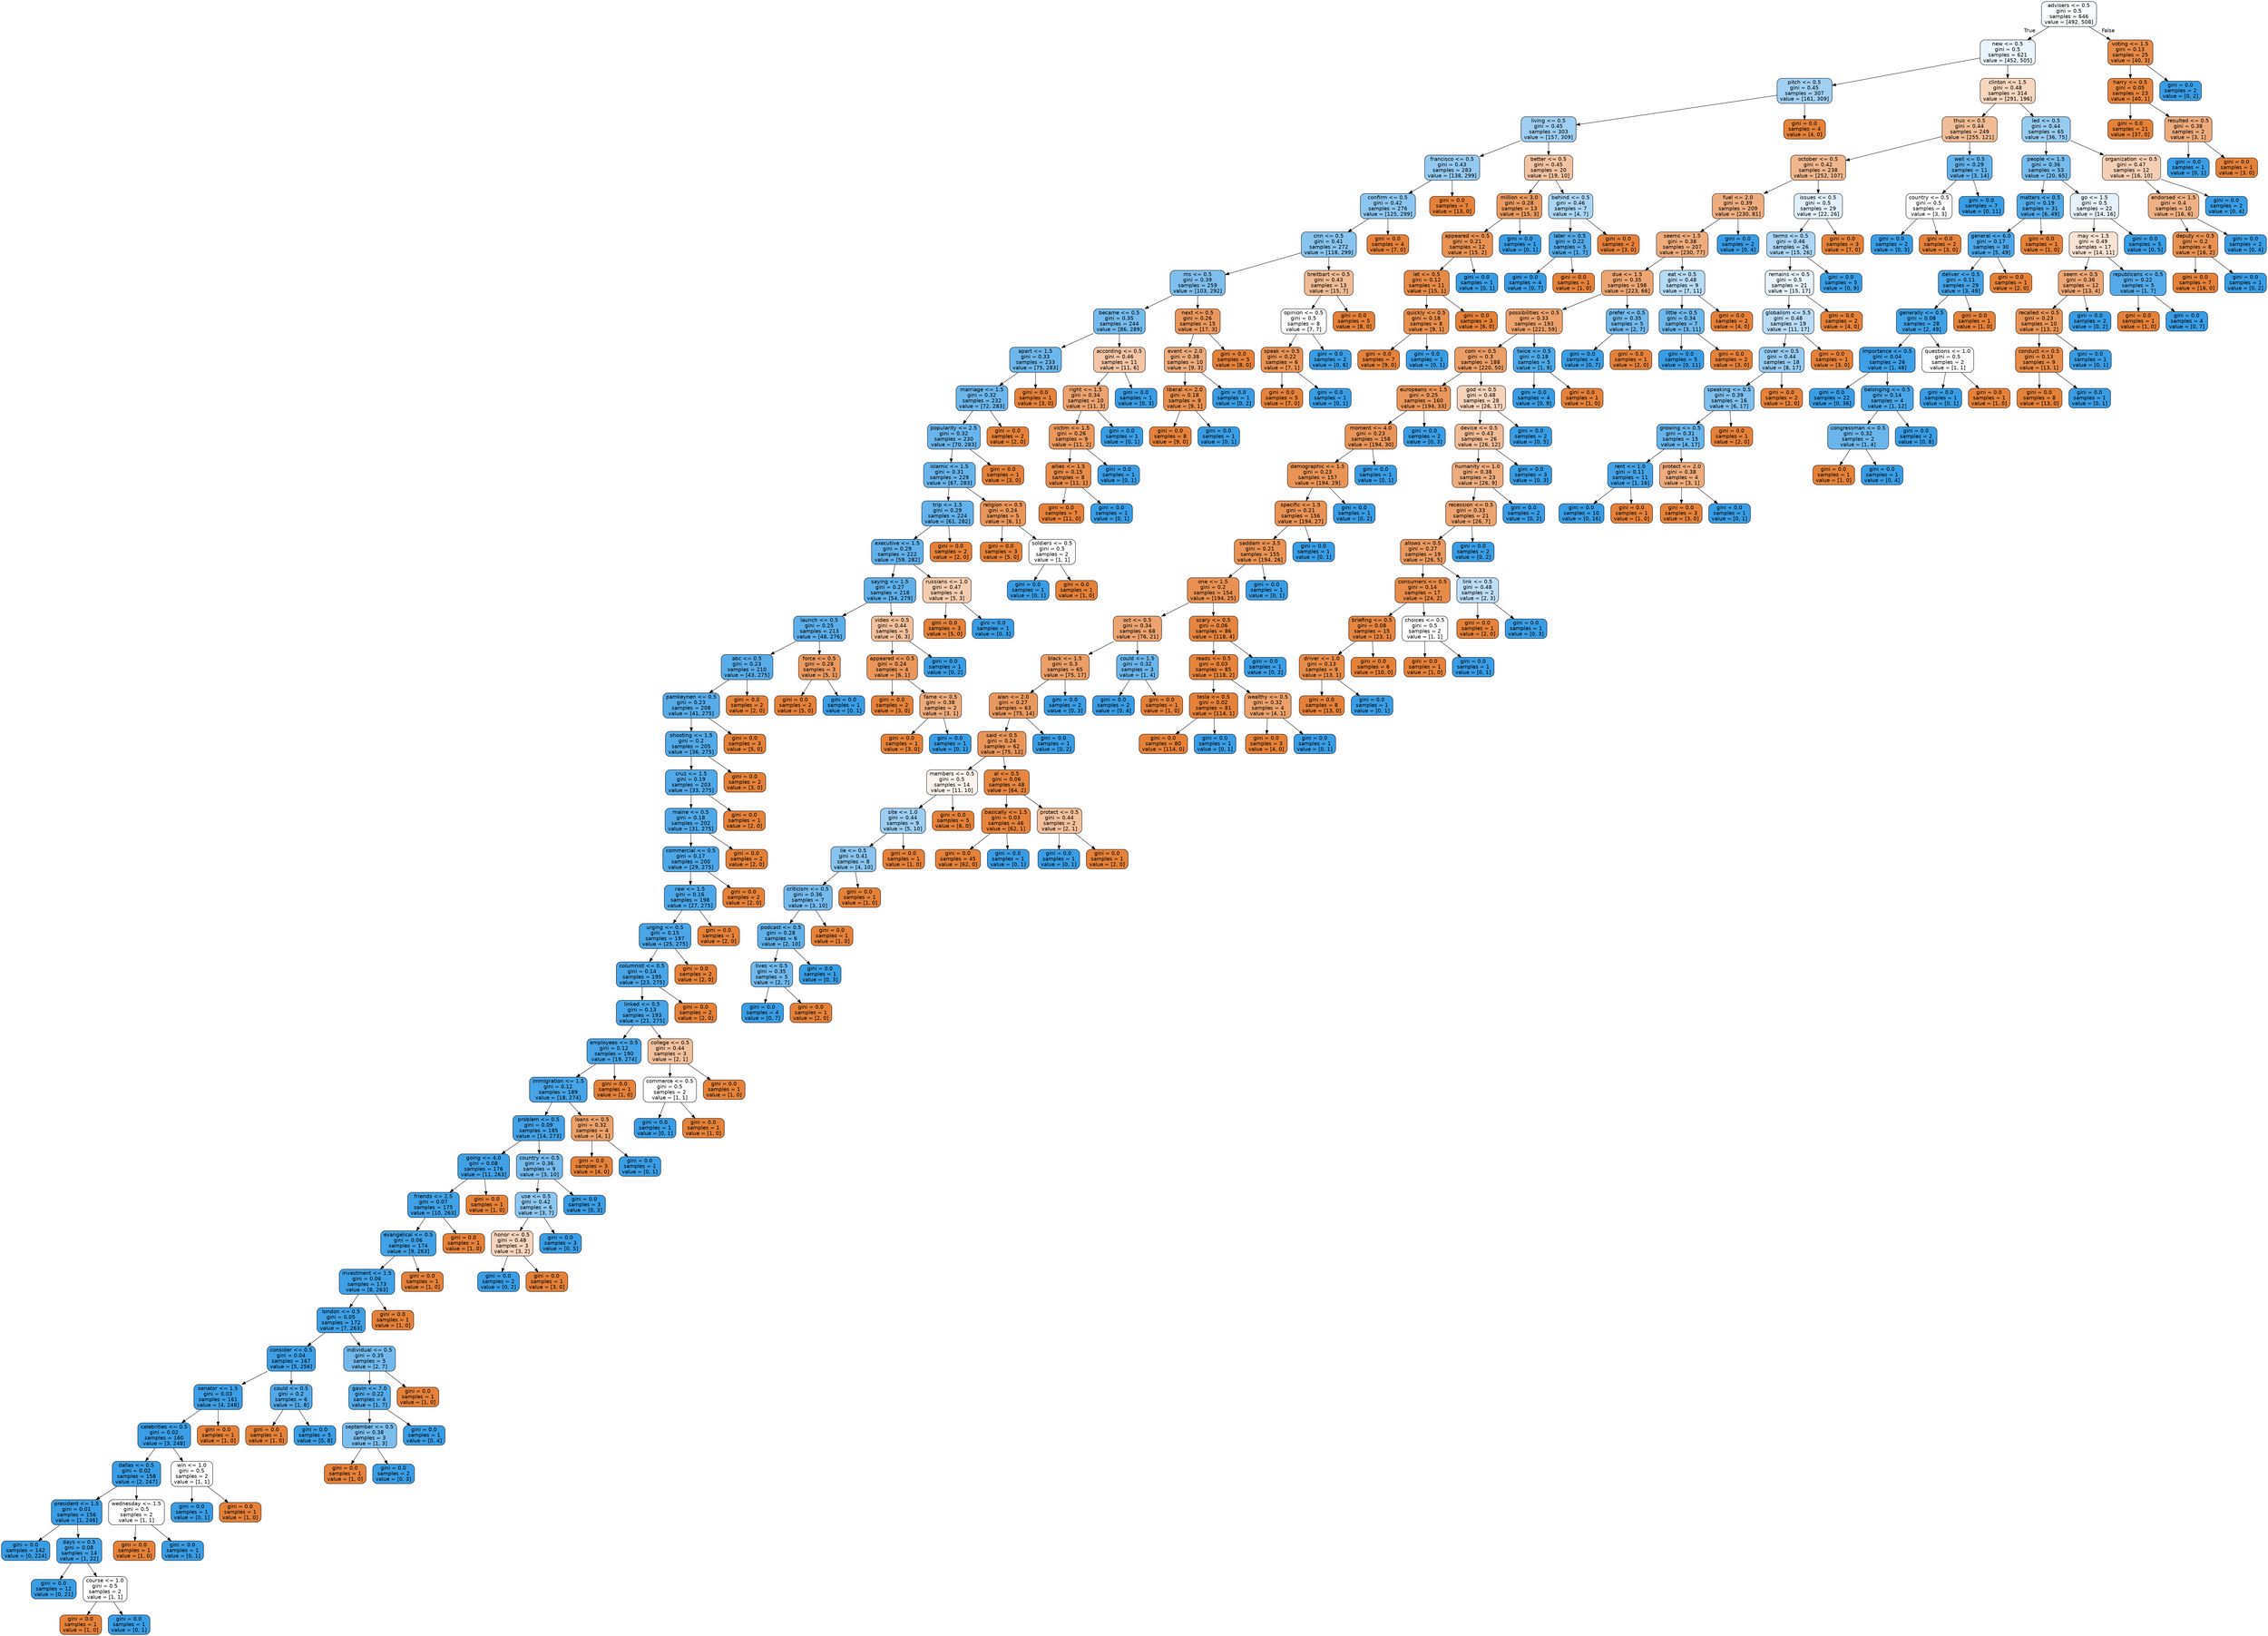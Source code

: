 digraph Tree {
node [shape=box, style="filled, rounded", color="black", fontname=helvetica] ;
edge [fontname=helvetica] ;
0 [label="advisers <= 0.5\ngini = 0.5\nsamples = 646\nvalue = [492, 508]", fillcolor="#399de508"] ;
1 [label="new <= 0.5\ngini = 0.5\nsamples = 621\nvalue = [452, 505]", fillcolor="#399de51b"] ;
0 -> 1 [labeldistance=2.5, labelangle=45, headlabel="True"] ;
2 [label="pitch <= 0.5\ngini = 0.45\nsamples = 307\nvalue = [161, 309]", fillcolor="#399de57a"] ;
1 -> 2 ;
3 [label="living <= 0.5\ngini = 0.45\nsamples = 303\nvalue = [157, 309]", fillcolor="#399de57d"] ;
2 -> 3 ;
4 [label="francisco <= 0.5\ngini = 0.43\nsamples = 283\nvalue = [138, 299]", fillcolor="#399de589"] ;
3 -> 4 ;
5 [label="confirm <= 0.5\ngini = 0.42\nsamples = 276\nvalue = [125, 299]", fillcolor="#399de594"] ;
4 -> 5 ;
6 [label="cnn <= 0.5\ngini = 0.41\nsamples = 272\nvalue = [118, 299]", fillcolor="#399de59a"] ;
5 -> 6 ;
7 [label="ms <= 0.5\ngini = 0.39\nsamples = 259\nvalue = [103, 292]", fillcolor="#399de5a5"] ;
6 -> 7 ;
8 [label="became <= 0.5\ngini = 0.35\nsamples = 244\nvalue = [86, 289]", fillcolor="#399de5b3"] ;
7 -> 8 ;
9 [label="apart <= 1.5\ngini = 0.33\nsamples = 233\nvalue = [75, 283]", fillcolor="#399de5bb"] ;
8 -> 9 ;
10 [label="marriage <= 1.5\ngini = 0.32\nsamples = 232\nvalue = [72, 283]", fillcolor="#399de5be"] ;
9 -> 10 ;
11 [label="popularity <= 2.5\ngini = 0.32\nsamples = 230\nvalue = [70, 283]", fillcolor="#399de5c0"] ;
10 -> 11 ;
12 [label="islamic <= 1.5\ngini = 0.31\nsamples = 229\nvalue = [67, 283]", fillcolor="#399de5c3"] ;
11 -> 12 ;
13 [label="trip <= 1.5\ngini = 0.29\nsamples = 224\nvalue = [61, 282]", fillcolor="#399de5c8"] ;
12 -> 13 ;
14 [label="executive <= 1.5\ngini = 0.29\nsamples = 222\nvalue = [59, 282]", fillcolor="#399de5ca"] ;
13 -> 14 ;
15 [label="saying <= 1.5\ngini = 0.27\nsamples = 218\nvalue = [54, 279]", fillcolor="#399de5ce"] ;
14 -> 15 ;
16 [label="launch <= 0.5\ngini = 0.25\nsamples = 213\nvalue = [48, 276]", fillcolor="#399de5d3"] ;
15 -> 16 ;
17 [label="abc <= 0.5\ngini = 0.23\nsamples = 210\nvalue = [43, 275]", fillcolor="#399de5d7"] ;
16 -> 17 ;
18 [label="pamkeynen <= 0.5\ngini = 0.23\nsamples = 208\nvalue = [41, 275]", fillcolor="#399de5d9"] ;
17 -> 18 ;
19 [label="shooting <= 1.5\ngini = 0.2\nsamples = 205\nvalue = [36, 275]", fillcolor="#399de5de"] ;
18 -> 19 ;
20 [label="cruz <= 1.5\ngini = 0.19\nsamples = 203\nvalue = [33, 275]", fillcolor="#399de5e0"] ;
19 -> 20 ;
21 [label="maine <= 0.5\ngini = 0.18\nsamples = 202\nvalue = [31, 275]", fillcolor="#399de5e2"] ;
20 -> 21 ;
22 [label="commercial <= 0.5\ngini = 0.17\nsamples = 200\nvalue = [29, 275]", fillcolor="#399de5e4"] ;
21 -> 22 ;
23 [label="raw <= 1.5\ngini = 0.16\nsamples = 198\nvalue = [27, 275]", fillcolor="#399de5e6"] ;
22 -> 23 ;
24 [label="urging <= 0.5\ngini = 0.15\nsamples = 197\nvalue = [25, 275]", fillcolor="#399de5e8"] ;
23 -> 24 ;
25 [label="columnist <= 0.5\ngini = 0.14\nsamples = 195\nvalue = [23, 275]", fillcolor="#399de5ea"] ;
24 -> 25 ;
26 [label="linked <= 0.5\ngini = 0.13\nsamples = 193\nvalue = [21, 275]", fillcolor="#399de5ec"] ;
25 -> 26 ;
27 [label="employees <= 0.5\ngini = 0.12\nsamples = 190\nvalue = [19, 274]", fillcolor="#399de5ed"] ;
26 -> 27 ;
28 [label="immigration <= 1.5\ngini = 0.12\nsamples = 189\nvalue = [18, 274]", fillcolor="#399de5ee"] ;
27 -> 28 ;
29 [label="problem <= 0.5\ngini = 0.09\nsamples = 185\nvalue = [14, 273]", fillcolor="#399de5f2"] ;
28 -> 29 ;
30 [label="going <= 4.0\ngini = 0.08\nsamples = 176\nvalue = [11, 263]", fillcolor="#399de5f4"] ;
29 -> 30 ;
31 [label="friends <= 2.5\ngini = 0.07\nsamples = 175\nvalue = [10, 263]", fillcolor="#399de5f5"] ;
30 -> 31 ;
32 [label="evangelical <= 0.5\ngini = 0.06\nsamples = 174\nvalue = [9, 263]", fillcolor="#399de5f6"] ;
31 -> 32 ;
33 [label="investment <= 1.5\ngini = 0.06\nsamples = 173\nvalue = [8, 263]", fillcolor="#399de5f7"] ;
32 -> 33 ;
34 [label="london <= 0.5\ngini = 0.05\nsamples = 172\nvalue = [7, 263]", fillcolor="#399de5f8"] ;
33 -> 34 ;
35 [label="consider <= 0.5\ngini = 0.04\nsamples = 167\nvalue = [5, 256]", fillcolor="#399de5fa"] ;
34 -> 35 ;
36 [label="senator <= 1.5\ngini = 0.03\nsamples = 161\nvalue = [4, 248]", fillcolor="#399de5fb"] ;
35 -> 36 ;
37 [label="celebrities <= 0.5\ngini = 0.02\nsamples = 160\nvalue = [3, 248]", fillcolor="#399de5fc"] ;
36 -> 37 ;
38 [label="dallas <= 0.5\ngini = 0.02\nsamples = 158\nvalue = [2, 247]", fillcolor="#399de5fd"] ;
37 -> 38 ;
39 [label="president <= 1.5\ngini = 0.01\nsamples = 156\nvalue = [1, 246]", fillcolor="#399de5fe"] ;
38 -> 39 ;
40 [label="gini = 0.0\nsamples = 142\nvalue = [0, 224]", fillcolor="#399de5ff"] ;
39 -> 40 ;
41 [label="days <= 0.5\ngini = 0.08\nsamples = 14\nvalue = [1, 22]", fillcolor="#399de5f3"] ;
39 -> 41 ;
42 [label="gini = 0.0\nsamples = 12\nvalue = [0, 21]", fillcolor="#399de5ff"] ;
41 -> 42 ;
43 [label="course <= 1.0\ngini = 0.5\nsamples = 2\nvalue = [1, 1]", fillcolor="#e5813900"] ;
41 -> 43 ;
44 [label="gini = 0.0\nsamples = 1\nvalue = [1, 0]", fillcolor="#e58139ff"] ;
43 -> 44 ;
45 [label="gini = 0.0\nsamples = 1\nvalue = [0, 1]", fillcolor="#399de5ff"] ;
43 -> 45 ;
46 [label="wednesday <= 1.5\ngini = 0.5\nsamples = 2\nvalue = [1, 1]", fillcolor="#e5813900"] ;
38 -> 46 ;
47 [label="gini = 0.0\nsamples = 1\nvalue = [1, 0]", fillcolor="#e58139ff"] ;
46 -> 47 ;
48 [label="gini = 0.0\nsamples = 1\nvalue = [0, 1]", fillcolor="#399de5ff"] ;
46 -> 48 ;
49 [label="win <= 1.0\ngini = 0.5\nsamples = 2\nvalue = [1, 1]", fillcolor="#e5813900"] ;
37 -> 49 ;
50 [label="gini = 0.0\nsamples = 1\nvalue = [0, 1]", fillcolor="#399de5ff"] ;
49 -> 50 ;
51 [label="gini = 0.0\nsamples = 1\nvalue = [1, 0]", fillcolor="#e58139ff"] ;
49 -> 51 ;
52 [label="gini = 0.0\nsamples = 1\nvalue = [1, 0]", fillcolor="#e58139ff"] ;
36 -> 52 ;
53 [label="could <= 0.5\ngini = 0.2\nsamples = 6\nvalue = [1, 8]", fillcolor="#399de5df"] ;
35 -> 53 ;
54 [label="gini = 0.0\nsamples = 1\nvalue = [1, 0]", fillcolor="#e58139ff"] ;
53 -> 54 ;
55 [label="gini = 0.0\nsamples = 5\nvalue = [0, 8]", fillcolor="#399de5ff"] ;
53 -> 55 ;
56 [label="individual <= 0.5\ngini = 0.35\nsamples = 5\nvalue = [2, 7]", fillcolor="#399de5b6"] ;
34 -> 56 ;
57 [label="gavin <= 7.0\ngini = 0.22\nsamples = 4\nvalue = [1, 7]", fillcolor="#399de5db"] ;
56 -> 57 ;
58 [label="september <= 0.5\ngini = 0.38\nsamples = 3\nvalue = [1, 3]", fillcolor="#399de5aa"] ;
57 -> 58 ;
59 [label="gini = 0.0\nsamples = 1\nvalue = [1, 0]", fillcolor="#e58139ff"] ;
58 -> 59 ;
60 [label="gini = 0.0\nsamples = 2\nvalue = [0, 3]", fillcolor="#399de5ff"] ;
58 -> 60 ;
61 [label="gini = 0.0\nsamples = 1\nvalue = [0, 4]", fillcolor="#399de5ff"] ;
57 -> 61 ;
62 [label="gini = 0.0\nsamples = 1\nvalue = [1, 0]", fillcolor="#e58139ff"] ;
56 -> 62 ;
63 [label="gini = 0.0\nsamples = 1\nvalue = [1, 0]", fillcolor="#e58139ff"] ;
33 -> 63 ;
64 [label="gini = 0.0\nsamples = 1\nvalue = [1, 0]", fillcolor="#e58139ff"] ;
32 -> 64 ;
65 [label="gini = 0.0\nsamples = 1\nvalue = [1, 0]", fillcolor="#e58139ff"] ;
31 -> 65 ;
66 [label="gini = 0.0\nsamples = 1\nvalue = [1, 0]", fillcolor="#e58139ff"] ;
30 -> 66 ;
67 [label="country <= 0.5\ngini = 0.36\nsamples = 9\nvalue = [3, 10]", fillcolor="#399de5b3"] ;
29 -> 67 ;
68 [label="use <= 0.5\ngini = 0.42\nsamples = 6\nvalue = [3, 7]", fillcolor="#399de592"] ;
67 -> 68 ;
69 [label="honor <= 0.5\ngini = 0.48\nsamples = 3\nvalue = [3, 2]", fillcolor="#e5813955"] ;
68 -> 69 ;
70 [label="gini = 0.0\nsamples = 2\nvalue = [0, 2]", fillcolor="#399de5ff"] ;
69 -> 70 ;
71 [label="gini = 0.0\nsamples = 1\nvalue = [3, 0]", fillcolor="#e58139ff"] ;
69 -> 71 ;
72 [label="gini = 0.0\nsamples = 3\nvalue = [0, 5]", fillcolor="#399de5ff"] ;
68 -> 72 ;
73 [label="gini = 0.0\nsamples = 3\nvalue = [0, 3]", fillcolor="#399de5ff"] ;
67 -> 73 ;
74 [label="loans <= 0.5\ngini = 0.32\nsamples = 4\nvalue = [4, 1]", fillcolor="#e58139bf"] ;
28 -> 74 ;
75 [label="gini = 0.0\nsamples = 3\nvalue = [4, 0]", fillcolor="#e58139ff"] ;
74 -> 75 ;
76 [label="gini = 0.0\nsamples = 1\nvalue = [0, 1]", fillcolor="#399de5ff"] ;
74 -> 76 ;
77 [label="gini = 0.0\nsamples = 1\nvalue = [1, 0]", fillcolor="#e58139ff"] ;
27 -> 77 ;
78 [label="college <= 0.5\ngini = 0.44\nsamples = 3\nvalue = [2, 1]", fillcolor="#e581397f"] ;
26 -> 78 ;
79 [label="commerce <= 0.5\ngini = 0.5\nsamples = 2\nvalue = [1, 1]", fillcolor="#e5813900"] ;
78 -> 79 ;
80 [label="gini = 0.0\nsamples = 1\nvalue = [0, 1]", fillcolor="#399de5ff"] ;
79 -> 80 ;
81 [label="gini = 0.0\nsamples = 1\nvalue = [1, 0]", fillcolor="#e58139ff"] ;
79 -> 81 ;
82 [label="gini = 0.0\nsamples = 1\nvalue = [1, 0]", fillcolor="#e58139ff"] ;
78 -> 82 ;
83 [label="gini = 0.0\nsamples = 2\nvalue = [2, 0]", fillcolor="#e58139ff"] ;
25 -> 83 ;
84 [label="gini = 0.0\nsamples = 2\nvalue = [2, 0]", fillcolor="#e58139ff"] ;
24 -> 84 ;
85 [label="gini = 0.0\nsamples = 1\nvalue = [2, 0]", fillcolor="#e58139ff"] ;
23 -> 85 ;
86 [label="gini = 0.0\nsamples = 2\nvalue = [2, 0]", fillcolor="#e58139ff"] ;
22 -> 86 ;
87 [label="gini = 0.0\nsamples = 2\nvalue = [2, 0]", fillcolor="#e58139ff"] ;
21 -> 87 ;
88 [label="gini = 0.0\nsamples = 1\nvalue = [2, 0]", fillcolor="#e58139ff"] ;
20 -> 88 ;
89 [label="gini = 0.0\nsamples = 2\nvalue = [3, 0]", fillcolor="#e58139ff"] ;
19 -> 89 ;
90 [label="gini = 0.0\nsamples = 3\nvalue = [5, 0]", fillcolor="#e58139ff"] ;
18 -> 90 ;
91 [label="gini = 0.0\nsamples = 2\nvalue = [2, 0]", fillcolor="#e58139ff"] ;
17 -> 91 ;
92 [label="force <= 0.5\ngini = 0.28\nsamples = 3\nvalue = [5, 1]", fillcolor="#e58139cc"] ;
16 -> 92 ;
93 [label="gini = 0.0\nsamples = 2\nvalue = [5, 0]", fillcolor="#e58139ff"] ;
92 -> 93 ;
94 [label="gini = 0.0\nsamples = 1\nvalue = [0, 1]", fillcolor="#399de5ff"] ;
92 -> 94 ;
95 [label="video <= 0.5\ngini = 0.44\nsamples = 5\nvalue = [6, 3]", fillcolor="#e581397f"] ;
15 -> 95 ;
96 [label="appeared <= 0.5\ngini = 0.24\nsamples = 4\nvalue = [6, 1]", fillcolor="#e58139d4"] ;
95 -> 96 ;
97 [label="gini = 0.0\nsamples = 2\nvalue = [3, 0]", fillcolor="#e58139ff"] ;
96 -> 97 ;
98 [label="fame <= 0.5\ngini = 0.38\nsamples = 2\nvalue = [3, 1]", fillcolor="#e58139aa"] ;
96 -> 98 ;
99 [label="gini = 0.0\nsamples = 1\nvalue = [3, 0]", fillcolor="#e58139ff"] ;
98 -> 99 ;
100 [label="gini = 0.0\nsamples = 1\nvalue = [0, 1]", fillcolor="#399de5ff"] ;
98 -> 100 ;
101 [label="gini = 0.0\nsamples = 1\nvalue = [0, 2]", fillcolor="#399de5ff"] ;
95 -> 101 ;
102 [label="russians <= 1.0\ngini = 0.47\nsamples = 4\nvalue = [5, 3]", fillcolor="#e5813966"] ;
14 -> 102 ;
103 [label="gini = 0.0\nsamples = 3\nvalue = [5, 0]", fillcolor="#e58139ff"] ;
102 -> 103 ;
104 [label="gini = 0.0\nsamples = 1\nvalue = [0, 3]", fillcolor="#399de5ff"] ;
102 -> 104 ;
105 [label="gini = 0.0\nsamples = 2\nvalue = [2, 0]", fillcolor="#e58139ff"] ;
13 -> 105 ;
106 [label="religion <= 0.5\ngini = 0.24\nsamples = 5\nvalue = [6, 1]", fillcolor="#e58139d4"] ;
12 -> 106 ;
107 [label="gini = 0.0\nsamples = 3\nvalue = [5, 0]", fillcolor="#e58139ff"] ;
106 -> 107 ;
108 [label="soldiers <= 0.5\ngini = 0.5\nsamples = 2\nvalue = [1, 1]", fillcolor="#e5813900"] ;
106 -> 108 ;
109 [label="gini = 0.0\nsamples = 1\nvalue = [0, 1]", fillcolor="#399de5ff"] ;
108 -> 109 ;
110 [label="gini = 0.0\nsamples = 1\nvalue = [1, 0]", fillcolor="#e58139ff"] ;
108 -> 110 ;
111 [label="gini = 0.0\nsamples = 1\nvalue = [3, 0]", fillcolor="#e58139ff"] ;
11 -> 111 ;
112 [label="gini = 0.0\nsamples = 2\nvalue = [2, 0]", fillcolor="#e58139ff"] ;
10 -> 112 ;
113 [label="gini = 0.0\nsamples = 1\nvalue = [3, 0]", fillcolor="#e58139ff"] ;
9 -> 113 ;
114 [label="according <= 0.5\ngini = 0.46\nsamples = 11\nvalue = [11, 6]", fillcolor="#e5813974"] ;
8 -> 114 ;
115 [label="right <= 1.5\ngini = 0.34\nsamples = 10\nvalue = [11, 3]", fillcolor="#e58139b9"] ;
114 -> 115 ;
116 [label="victim <= 1.5\ngini = 0.26\nsamples = 9\nvalue = [11, 2]", fillcolor="#e58139d1"] ;
115 -> 116 ;
117 [label="allies <= 1.5\ngini = 0.15\nsamples = 8\nvalue = [11, 1]", fillcolor="#e58139e8"] ;
116 -> 117 ;
118 [label="gini = 0.0\nsamples = 7\nvalue = [11, 0]", fillcolor="#e58139ff"] ;
117 -> 118 ;
119 [label="gini = 0.0\nsamples = 1\nvalue = [0, 1]", fillcolor="#399de5ff"] ;
117 -> 119 ;
120 [label="gini = 0.0\nsamples = 1\nvalue = [0, 1]", fillcolor="#399de5ff"] ;
116 -> 120 ;
121 [label="gini = 0.0\nsamples = 1\nvalue = [0, 1]", fillcolor="#399de5ff"] ;
115 -> 121 ;
122 [label="gini = 0.0\nsamples = 1\nvalue = [0, 3]", fillcolor="#399de5ff"] ;
114 -> 122 ;
123 [label="next <= 0.5\ngini = 0.26\nsamples = 15\nvalue = [17, 3]", fillcolor="#e58139d2"] ;
7 -> 123 ;
124 [label="event <= 2.0\ngini = 0.38\nsamples = 10\nvalue = [9, 3]", fillcolor="#e58139aa"] ;
123 -> 124 ;
125 [label="liberal <= 2.0\ngini = 0.18\nsamples = 9\nvalue = [9, 1]", fillcolor="#e58139e3"] ;
124 -> 125 ;
126 [label="gini = 0.0\nsamples = 8\nvalue = [9, 0]", fillcolor="#e58139ff"] ;
125 -> 126 ;
127 [label="gini = 0.0\nsamples = 1\nvalue = [0, 1]", fillcolor="#399de5ff"] ;
125 -> 127 ;
128 [label="gini = 0.0\nsamples = 1\nvalue = [0, 2]", fillcolor="#399de5ff"] ;
124 -> 128 ;
129 [label="gini = 0.0\nsamples = 5\nvalue = [8, 0]", fillcolor="#e58139ff"] ;
123 -> 129 ;
130 [label="breitbart <= 0.5\ngini = 0.43\nsamples = 13\nvalue = [15, 7]", fillcolor="#e5813988"] ;
6 -> 130 ;
131 [label="opinion <= 0.5\ngini = 0.5\nsamples = 8\nvalue = [7, 7]", fillcolor="#e5813900"] ;
130 -> 131 ;
132 [label="speak <= 0.5\ngini = 0.22\nsamples = 6\nvalue = [7, 1]", fillcolor="#e58139db"] ;
131 -> 132 ;
133 [label="gini = 0.0\nsamples = 5\nvalue = [7, 0]", fillcolor="#e58139ff"] ;
132 -> 133 ;
134 [label="gini = 0.0\nsamples = 1\nvalue = [0, 1]", fillcolor="#399de5ff"] ;
132 -> 134 ;
135 [label="gini = 0.0\nsamples = 2\nvalue = [0, 6]", fillcolor="#399de5ff"] ;
131 -> 135 ;
136 [label="gini = 0.0\nsamples = 5\nvalue = [8, 0]", fillcolor="#e58139ff"] ;
130 -> 136 ;
137 [label="gini = 0.0\nsamples = 4\nvalue = [7, 0]", fillcolor="#e58139ff"] ;
5 -> 137 ;
138 [label="gini = 0.0\nsamples = 7\nvalue = [13, 0]", fillcolor="#e58139ff"] ;
4 -> 138 ;
139 [label="better <= 0.5\ngini = 0.45\nsamples = 20\nvalue = [19, 10]", fillcolor="#e5813979"] ;
3 -> 139 ;
140 [label="million <= 3.0\ngini = 0.28\nsamples = 13\nvalue = [15, 3]", fillcolor="#e58139cc"] ;
139 -> 140 ;
141 [label="appeared <= 0.5\ngini = 0.21\nsamples = 12\nvalue = [15, 2]", fillcolor="#e58139dd"] ;
140 -> 141 ;
142 [label="let <= 0.5\ngini = 0.12\nsamples = 11\nvalue = [15, 1]", fillcolor="#e58139ee"] ;
141 -> 142 ;
143 [label="quickly <= 0.5\ngini = 0.18\nsamples = 8\nvalue = [9, 1]", fillcolor="#e58139e3"] ;
142 -> 143 ;
144 [label="gini = 0.0\nsamples = 7\nvalue = [9, 0]", fillcolor="#e58139ff"] ;
143 -> 144 ;
145 [label="gini = 0.0\nsamples = 1\nvalue = [0, 1]", fillcolor="#399de5ff"] ;
143 -> 145 ;
146 [label="gini = 0.0\nsamples = 3\nvalue = [6, 0]", fillcolor="#e58139ff"] ;
142 -> 146 ;
147 [label="gini = 0.0\nsamples = 1\nvalue = [0, 1]", fillcolor="#399de5ff"] ;
141 -> 147 ;
148 [label="gini = 0.0\nsamples = 1\nvalue = [0, 1]", fillcolor="#399de5ff"] ;
140 -> 148 ;
149 [label="behind <= 0.5\ngini = 0.46\nsamples = 7\nvalue = [4, 7]", fillcolor="#399de56d"] ;
139 -> 149 ;
150 [label="later <= 0.5\ngini = 0.22\nsamples = 5\nvalue = [1, 7]", fillcolor="#399de5db"] ;
149 -> 150 ;
151 [label="gini = 0.0\nsamples = 4\nvalue = [0, 7]", fillcolor="#399de5ff"] ;
150 -> 151 ;
152 [label="gini = 0.0\nsamples = 1\nvalue = [1, 0]", fillcolor="#e58139ff"] ;
150 -> 152 ;
153 [label="gini = 0.0\nsamples = 2\nvalue = [3, 0]", fillcolor="#e58139ff"] ;
149 -> 153 ;
154 [label="gini = 0.0\nsamples = 4\nvalue = [4, 0]", fillcolor="#e58139ff"] ;
2 -> 154 ;
155 [label="clinton <= 1.5\ngini = 0.48\nsamples = 314\nvalue = [291, 196]", fillcolor="#e5813953"] ;
1 -> 155 ;
156 [label="thus <= 0.5\ngini = 0.44\nsamples = 249\nvalue = [255, 121]", fillcolor="#e5813986"] ;
155 -> 156 ;
157 [label="october <= 0.5\ngini = 0.42\nsamples = 238\nvalue = [252, 107]", fillcolor="#e5813993"] ;
156 -> 157 ;
158 [label="fuel <= 2.0\ngini = 0.39\nsamples = 209\nvalue = [230, 81]", fillcolor="#e58139a5"] ;
157 -> 158 ;
159 [label="seems <= 1.5\ngini = 0.38\nsamples = 207\nvalue = [230, 77]", fillcolor="#e58139aa"] ;
158 -> 159 ;
160 [label="due <= 1.5\ngini = 0.35\nsamples = 198\nvalue = [223, 66]", fillcolor="#e58139b4"] ;
159 -> 160 ;
161 [label="possibilities <= 0.5\ngini = 0.33\nsamples = 193\nvalue = [221, 59]", fillcolor="#e58139bb"] ;
160 -> 161 ;
162 [label="com <= 0.5\ngini = 0.3\nsamples = 188\nvalue = [220, 50]", fillcolor="#e58139c5"] ;
161 -> 162 ;
163 [label="europeans <= 1.5\ngini = 0.25\nsamples = 160\nvalue = [194, 33]", fillcolor="#e58139d4"] ;
162 -> 163 ;
164 [label="moment <= 4.0\ngini = 0.23\nsamples = 158\nvalue = [194, 30]", fillcolor="#e58139d8"] ;
163 -> 164 ;
165 [label="demographic <= 1.5\ngini = 0.23\nsamples = 157\nvalue = [194, 29]", fillcolor="#e58139d9"] ;
164 -> 165 ;
166 [label="specific <= 1.5\ngini = 0.21\nsamples = 156\nvalue = [194, 27]", fillcolor="#e58139dc"] ;
165 -> 166 ;
167 [label="saddam <= 3.5\ngini = 0.21\nsamples = 155\nvalue = [194, 26]", fillcolor="#e58139dd"] ;
166 -> 167 ;
168 [label="one <= 1.5\ngini = 0.2\nsamples = 154\nvalue = [194, 25]", fillcolor="#e58139de"] ;
167 -> 168 ;
169 [label="oct <= 0.5\ngini = 0.34\nsamples = 68\nvalue = [76, 21]", fillcolor="#e58139b9"] ;
168 -> 169 ;
170 [label="black <= 1.5\ngini = 0.3\nsamples = 65\nvalue = [75, 17]", fillcolor="#e58139c5"] ;
169 -> 170 ;
171 [label="alan <= 2.0\ngini = 0.27\nsamples = 63\nvalue = [75, 14]", fillcolor="#e58139cf"] ;
170 -> 171 ;
172 [label="said <= 0.5\ngini = 0.24\nsamples = 62\nvalue = [75, 12]", fillcolor="#e58139d6"] ;
171 -> 172 ;
173 [label="members <= 0.5\ngini = 0.5\nsamples = 14\nvalue = [11, 10]", fillcolor="#e5813917"] ;
172 -> 173 ;
174 [label="site <= 1.0\ngini = 0.44\nsamples = 9\nvalue = [5, 10]", fillcolor="#399de57f"] ;
173 -> 174 ;
175 [label="lie <= 0.5\ngini = 0.41\nsamples = 8\nvalue = [4, 10]", fillcolor="#399de599"] ;
174 -> 175 ;
176 [label="criticism <= 0.5\ngini = 0.36\nsamples = 7\nvalue = [3, 10]", fillcolor="#399de5b3"] ;
175 -> 176 ;
177 [label="podcast <= 0.5\ngini = 0.28\nsamples = 6\nvalue = [2, 10]", fillcolor="#399de5cc"] ;
176 -> 177 ;
178 [label="lives <= 0.5\ngini = 0.35\nsamples = 5\nvalue = [2, 7]", fillcolor="#399de5b6"] ;
177 -> 178 ;
179 [label="gini = 0.0\nsamples = 4\nvalue = [0, 7]", fillcolor="#399de5ff"] ;
178 -> 179 ;
180 [label="gini = 0.0\nsamples = 1\nvalue = [2, 0]", fillcolor="#e58139ff"] ;
178 -> 180 ;
181 [label="gini = 0.0\nsamples = 1\nvalue = [0, 3]", fillcolor="#399de5ff"] ;
177 -> 181 ;
182 [label="gini = 0.0\nsamples = 1\nvalue = [1, 0]", fillcolor="#e58139ff"] ;
176 -> 182 ;
183 [label="gini = 0.0\nsamples = 1\nvalue = [1, 0]", fillcolor="#e58139ff"] ;
175 -> 183 ;
184 [label="gini = 0.0\nsamples = 1\nvalue = [1, 0]", fillcolor="#e58139ff"] ;
174 -> 184 ;
185 [label="gini = 0.0\nsamples = 5\nvalue = [6, 0]", fillcolor="#e58139ff"] ;
173 -> 185 ;
186 [label="al <= 0.5\ngini = 0.06\nsamples = 48\nvalue = [64, 2]", fillcolor="#e58139f7"] ;
172 -> 186 ;
187 [label="basically <= 1.5\ngini = 0.03\nsamples = 46\nvalue = [62, 1]", fillcolor="#e58139fb"] ;
186 -> 187 ;
188 [label="gini = 0.0\nsamples = 45\nvalue = [62, 0]", fillcolor="#e58139ff"] ;
187 -> 188 ;
189 [label="gini = 0.0\nsamples = 1\nvalue = [0, 1]", fillcolor="#399de5ff"] ;
187 -> 189 ;
190 [label="protect <= 0.5\ngini = 0.44\nsamples = 2\nvalue = [2, 1]", fillcolor="#e581397f"] ;
186 -> 190 ;
191 [label="gini = 0.0\nsamples = 1\nvalue = [0, 1]", fillcolor="#399de5ff"] ;
190 -> 191 ;
192 [label="gini = 0.0\nsamples = 1\nvalue = [2, 0]", fillcolor="#e58139ff"] ;
190 -> 192 ;
193 [label="gini = 0.0\nsamples = 1\nvalue = [0, 2]", fillcolor="#399de5ff"] ;
171 -> 193 ;
194 [label="gini = 0.0\nsamples = 2\nvalue = [0, 3]", fillcolor="#399de5ff"] ;
170 -> 194 ;
195 [label="could <= 1.5\ngini = 0.32\nsamples = 3\nvalue = [1, 4]", fillcolor="#399de5bf"] ;
169 -> 195 ;
196 [label="gini = 0.0\nsamples = 2\nvalue = [0, 4]", fillcolor="#399de5ff"] ;
195 -> 196 ;
197 [label="gini = 0.0\nsamples = 1\nvalue = [1, 0]", fillcolor="#e58139ff"] ;
195 -> 197 ;
198 [label="scary <= 0.5\ngini = 0.06\nsamples = 86\nvalue = [118, 4]", fillcolor="#e58139f6"] ;
168 -> 198 ;
199 [label="reads <= 0.5\ngini = 0.03\nsamples = 85\nvalue = [118, 2]", fillcolor="#e58139fb"] ;
198 -> 199 ;
200 [label="tesla <= 0.5\ngini = 0.02\nsamples = 81\nvalue = [114, 1]", fillcolor="#e58139fd"] ;
199 -> 200 ;
201 [label="gini = 0.0\nsamples = 80\nvalue = [114, 0]", fillcolor="#e58139ff"] ;
200 -> 201 ;
202 [label="gini = 0.0\nsamples = 1\nvalue = [0, 1]", fillcolor="#399de5ff"] ;
200 -> 202 ;
203 [label="wealthy <= 0.5\ngini = 0.32\nsamples = 4\nvalue = [4, 1]", fillcolor="#e58139bf"] ;
199 -> 203 ;
204 [label="gini = 0.0\nsamples = 3\nvalue = [4, 0]", fillcolor="#e58139ff"] ;
203 -> 204 ;
205 [label="gini = 0.0\nsamples = 1\nvalue = [0, 1]", fillcolor="#399de5ff"] ;
203 -> 205 ;
206 [label="gini = 0.0\nsamples = 1\nvalue = [0, 2]", fillcolor="#399de5ff"] ;
198 -> 206 ;
207 [label="gini = 0.0\nsamples = 1\nvalue = [0, 1]", fillcolor="#399de5ff"] ;
167 -> 207 ;
208 [label="gini = 0.0\nsamples = 1\nvalue = [0, 1]", fillcolor="#399de5ff"] ;
166 -> 208 ;
209 [label="gini = 0.0\nsamples = 1\nvalue = [0, 2]", fillcolor="#399de5ff"] ;
165 -> 209 ;
210 [label="gini = 0.0\nsamples = 1\nvalue = [0, 1]", fillcolor="#399de5ff"] ;
164 -> 210 ;
211 [label="gini = 0.0\nsamples = 2\nvalue = [0, 3]", fillcolor="#399de5ff"] ;
163 -> 211 ;
212 [label="god <= 0.5\ngini = 0.48\nsamples = 28\nvalue = [26, 17]", fillcolor="#e5813958"] ;
162 -> 212 ;
213 [label="device <= 0.5\ngini = 0.43\nsamples = 26\nvalue = [26, 12]", fillcolor="#e5813989"] ;
212 -> 213 ;
214 [label="humanity <= 1.0\ngini = 0.38\nsamples = 23\nvalue = [26, 9]", fillcolor="#e58139a7"] ;
213 -> 214 ;
215 [label="recession <= 0.5\ngini = 0.33\nsamples = 21\nvalue = [26, 7]", fillcolor="#e58139ba"] ;
214 -> 215 ;
216 [label="allows <= 0.5\ngini = 0.27\nsamples = 19\nvalue = [26, 5]", fillcolor="#e58139ce"] ;
215 -> 216 ;
217 [label="consumers <= 0.5\ngini = 0.14\nsamples = 17\nvalue = [24, 2]", fillcolor="#e58139ea"] ;
216 -> 217 ;
218 [label="briefing <= 0.5\ngini = 0.08\nsamples = 15\nvalue = [23, 1]", fillcolor="#e58139f4"] ;
217 -> 218 ;
219 [label="driver <= 1.0\ngini = 0.13\nsamples = 9\nvalue = [13, 1]", fillcolor="#e58139eb"] ;
218 -> 219 ;
220 [label="gini = 0.0\nsamples = 8\nvalue = [13, 0]", fillcolor="#e58139ff"] ;
219 -> 220 ;
221 [label="gini = 0.0\nsamples = 1\nvalue = [0, 1]", fillcolor="#399de5ff"] ;
219 -> 221 ;
222 [label="gini = 0.0\nsamples = 6\nvalue = [10, 0]", fillcolor="#e58139ff"] ;
218 -> 222 ;
223 [label="choices <= 0.5\ngini = 0.5\nsamples = 2\nvalue = [1, 1]", fillcolor="#e5813900"] ;
217 -> 223 ;
224 [label="gini = 0.0\nsamples = 1\nvalue = [1, 0]", fillcolor="#e58139ff"] ;
223 -> 224 ;
225 [label="gini = 0.0\nsamples = 1\nvalue = [0, 1]", fillcolor="#399de5ff"] ;
223 -> 225 ;
226 [label="link <= 0.5\ngini = 0.48\nsamples = 2\nvalue = [2, 3]", fillcolor="#399de555"] ;
216 -> 226 ;
227 [label="gini = 0.0\nsamples = 1\nvalue = [2, 0]", fillcolor="#e58139ff"] ;
226 -> 227 ;
228 [label="gini = 0.0\nsamples = 1\nvalue = [0, 3]", fillcolor="#399de5ff"] ;
226 -> 228 ;
229 [label="gini = 0.0\nsamples = 2\nvalue = [0, 2]", fillcolor="#399de5ff"] ;
215 -> 229 ;
230 [label="gini = 0.0\nsamples = 2\nvalue = [0, 2]", fillcolor="#399de5ff"] ;
214 -> 230 ;
231 [label="gini = 0.0\nsamples = 3\nvalue = [0, 3]", fillcolor="#399de5ff"] ;
213 -> 231 ;
232 [label="gini = 0.0\nsamples = 2\nvalue = [0, 5]", fillcolor="#399de5ff"] ;
212 -> 232 ;
233 [label="twice <= 0.5\ngini = 0.18\nsamples = 5\nvalue = [1, 9]", fillcolor="#399de5e3"] ;
161 -> 233 ;
234 [label="gini = 0.0\nsamples = 4\nvalue = [0, 9]", fillcolor="#399de5ff"] ;
233 -> 234 ;
235 [label="gini = 0.0\nsamples = 1\nvalue = [1, 0]", fillcolor="#e58139ff"] ;
233 -> 235 ;
236 [label="prefer <= 0.5\ngini = 0.35\nsamples = 5\nvalue = [2, 7]", fillcolor="#399de5b6"] ;
160 -> 236 ;
237 [label="gini = 0.0\nsamples = 4\nvalue = [0, 7]", fillcolor="#399de5ff"] ;
236 -> 237 ;
238 [label="gini = 0.0\nsamples = 1\nvalue = [2, 0]", fillcolor="#e58139ff"] ;
236 -> 238 ;
239 [label="eat <= 0.5\ngini = 0.48\nsamples = 9\nvalue = [7, 11]", fillcolor="#399de55d"] ;
159 -> 239 ;
240 [label="little <= 0.5\ngini = 0.34\nsamples = 7\nvalue = [3, 11]", fillcolor="#399de5b9"] ;
239 -> 240 ;
241 [label="gini = 0.0\nsamples = 5\nvalue = [0, 11]", fillcolor="#399de5ff"] ;
240 -> 241 ;
242 [label="gini = 0.0\nsamples = 2\nvalue = [3, 0]", fillcolor="#e58139ff"] ;
240 -> 242 ;
243 [label="gini = 0.0\nsamples = 2\nvalue = [4, 0]", fillcolor="#e58139ff"] ;
239 -> 243 ;
244 [label="gini = 0.0\nsamples = 2\nvalue = [0, 4]", fillcolor="#399de5ff"] ;
158 -> 244 ;
245 [label="issues <= 0.5\ngini = 0.5\nsamples = 29\nvalue = [22, 26]", fillcolor="#399de527"] ;
157 -> 245 ;
246 [label="terms <= 0.5\ngini = 0.46\nsamples = 26\nvalue = [15, 26]", fillcolor="#399de56c"] ;
245 -> 246 ;
247 [label="remains <= 0.5\ngini = 0.5\nsamples = 21\nvalue = [15, 17]", fillcolor="#399de51e"] ;
246 -> 247 ;
248 [label="globalism <= 5.5\ngini = 0.48\nsamples = 19\nvalue = [11, 17]", fillcolor="#399de55a"] ;
247 -> 248 ;
249 [label="cover <= 0.5\ngini = 0.44\nsamples = 18\nvalue = [8, 17]", fillcolor="#399de587"] ;
248 -> 249 ;
250 [label="speaking <= 0.5\ngini = 0.39\nsamples = 16\nvalue = [6, 17]", fillcolor="#399de5a5"] ;
249 -> 250 ;
251 [label="growing <= 0.5\ngini = 0.31\nsamples = 15\nvalue = [4, 17]", fillcolor="#399de5c3"] ;
250 -> 251 ;
252 [label="rent <= 1.0\ngini = 0.11\nsamples = 11\nvalue = [1, 16]", fillcolor="#399de5ef"] ;
251 -> 252 ;
253 [label="gini = 0.0\nsamples = 10\nvalue = [0, 16]", fillcolor="#399de5ff"] ;
252 -> 253 ;
254 [label="gini = 0.0\nsamples = 1\nvalue = [1, 0]", fillcolor="#e58139ff"] ;
252 -> 254 ;
255 [label="protect <= 2.0\ngini = 0.38\nsamples = 4\nvalue = [3, 1]", fillcolor="#e58139aa"] ;
251 -> 255 ;
256 [label="gini = 0.0\nsamples = 3\nvalue = [3, 0]", fillcolor="#e58139ff"] ;
255 -> 256 ;
257 [label="gini = 0.0\nsamples = 1\nvalue = [0, 1]", fillcolor="#399de5ff"] ;
255 -> 257 ;
258 [label="gini = 0.0\nsamples = 1\nvalue = [2, 0]", fillcolor="#e58139ff"] ;
250 -> 258 ;
259 [label="gini = 0.0\nsamples = 2\nvalue = [2, 0]", fillcolor="#e58139ff"] ;
249 -> 259 ;
260 [label="gini = 0.0\nsamples = 1\nvalue = [3, 0]", fillcolor="#e58139ff"] ;
248 -> 260 ;
261 [label="gini = 0.0\nsamples = 2\nvalue = [4, 0]", fillcolor="#e58139ff"] ;
247 -> 261 ;
262 [label="gini = 0.0\nsamples = 5\nvalue = [0, 9]", fillcolor="#399de5ff"] ;
246 -> 262 ;
263 [label="gini = 0.0\nsamples = 3\nvalue = [7, 0]", fillcolor="#e58139ff"] ;
245 -> 263 ;
264 [label="well <= 0.5\ngini = 0.29\nsamples = 11\nvalue = [3, 14]", fillcolor="#399de5c8"] ;
156 -> 264 ;
265 [label="country <= 0.5\ngini = 0.5\nsamples = 4\nvalue = [3, 3]", fillcolor="#e5813900"] ;
264 -> 265 ;
266 [label="gini = 0.0\nsamples = 2\nvalue = [0, 3]", fillcolor="#399de5ff"] ;
265 -> 266 ;
267 [label="gini = 0.0\nsamples = 2\nvalue = [3, 0]", fillcolor="#e58139ff"] ;
265 -> 267 ;
268 [label="gini = 0.0\nsamples = 7\nvalue = [0, 11]", fillcolor="#399de5ff"] ;
264 -> 268 ;
269 [label="led <= 0.5\ngini = 0.44\nsamples = 65\nvalue = [36, 75]", fillcolor="#399de585"] ;
155 -> 269 ;
270 [label="people <= 1.5\ngini = 0.36\nsamples = 53\nvalue = [20, 65]", fillcolor="#399de5b1"] ;
269 -> 270 ;
271 [label="matters <= 0.5\ngini = 0.19\nsamples = 31\nvalue = [6, 49]", fillcolor="#399de5e0"] ;
270 -> 271 ;
272 [label="general <= 6.0\ngini = 0.17\nsamples = 30\nvalue = [5, 49]", fillcolor="#399de5e5"] ;
271 -> 272 ;
273 [label="deliver <= 0.5\ngini = 0.11\nsamples = 29\nvalue = [3, 49]", fillcolor="#399de5ef"] ;
272 -> 273 ;
274 [label="generally <= 0.5\ngini = 0.08\nsamples = 28\nvalue = [2, 49]", fillcolor="#399de5f5"] ;
273 -> 274 ;
275 [label="importance <= 0.5\ngini = 0.04\nsamples = 26\nvalue = [1, 48]", fillcolor="#399de5fa"] ;
274 -> 275 ;
276 [label="gini = 0.0\nsamples = 22\nvalue = [0, 36]", fillcolor="#399de5ff"] ;
275 -> 276 ;
277 [label="belonging <= 0.5\ngini = 0.14\nsamples = 4\nvalue = [1, 12]", fillcolor="#399de5ea"] ;
275 -> 277 ;
278 [label="congressman <= 0.5\ngini = 0.32\nsamples = 2\nvalue = [1, 4]", fillcolor="#399de5bf"] ;
277 -> 278 ;
279 [label="gini = 0.0\nsamples = 1\nvalue = [1, 0]", fillcolor="#e58139ff"] ;
278 -> 279 ;
280 [label="gini = 0.0\nsamples = 1\nvalue = [0, 4]", fillcolor="#399de5ff"] ;
278 -> 280 ;
281 [label="gini = 0.0\nsamples = 2\nvalue = [0, 8]", fillcolor="#399de5ff"] ;
277 -> 281 ;
282 [label="questions <= 1.0\ngini = 0.5\nsamples = 2\nvalue = [1, 1]", fillcolor="#e5813900"] ;
274 -> 282 ;
283 [label="gini = 0.0\nsamples = 1\nvalue = [0, 1]", fillcolor="#399de5ff"] ;
282 -> 283 ;
284 [label="gini = 0.0\nsamples = 1\nvalue = [1, 0]", fillcolor="#e58139ff"] ;
282 -> 284 ;
285 [label="gini = 0.0\nsamples = 1\nvalue = [1, 0]", fillcolor="#e58139ff"] ;
273 -> 285 ;
286 [label="gini = 0.0\nsamples = 1\nvalue = [2, 0]", fillcolor="#e58139ff"] ;
272 -> 286 ;
287 [label="gini = 0.0\nsamples = 1\nvalue = [1, 0]", fillcolor="#e58139ff"] ;
271 -> 287 ;
288 [label="go <= 1.5\ngini = 0.5\nsamples = 22\nvalue = [14, 16]", fillcolor="#399de520"] ;
270 -> 288 ;
289 [label="may <= 1.5\ngini = 0.49\nsamples = 17\nvalue = [14, 11]", fillcolor="#e5813937"] ;
288 -> 289 ;
290 [label="seem <= 0.5\ngini = 0.36\nsamples = 12\nvalue = [13, 4]", fillcolor="#e58139b1"] ;
289 -> 290 ;
291 [label="recalled <= 0.5\ngini = 0.23\nsamples = 10\nvalue = [13, 2]", fillcolor="#e58139d8"] ;
290 -> 291 ;
292 [label="conduct <= 0.5\ngini = 0.13\nsamples = 9\nvalue = [13, 1]", fillcolor="#e58139eb"] ;
291 -> 292 ;
293 [label="gini = 0.0\nsamples = 8\nvalue = [13, 0]", fillcolor="#e58139ff"] ;
292 -> 293 ;
294 [label="gini = 0.0\nsamples = 1\nvalue = [0, 1]", fillcolor="#399de5ff"] ;
292 -> 294 ;
295 [label="gini = 0.0\nsamples = 1\nvalue = [0, 1]", fillcolor="#399de5ff"] ;
291 -> 295 ;
296 [label="gini = 0.0\nsamples = 2\nvalue = [0, 2]", fillcolor="#399de5ff"] ;
290 -> 296 ;
297 [label="republicans <= 0.5\ngini = 0.22\nsamples = 5\nvalue = [1, 7]", fillcolor="#399de5db"] ;
289 -> 297 ;
298 [label="gini = 0.0\nsamples = 1\nvalue = [1, 0]", fillcolor="#e58139ff"] ;
297 -> 298 ;
299 [label="gini = 0.0\nsamples = 4\nvalue = [0, 7]", fillcolor="#399de5ff"] ;
297 -> 299 ;
300 [label="gini = 0.0\nsamples = 5\nvalue = [0, 5]", fillcolor="#399de5ff"] ;
288 -> 300 ;
301 [label="organization <= 0.5\ngini = 0.47\nsamples = 12\nvalue = [16, 10]", fillcolor="#e5813960"] ;
269 -> 301 ;
302 [label="endorsed <= 1.5\ngini = 0.4\nsamples = 10\nvalue = [16, 6]", fillcolor="#e581399f"] ;
301 -> 302 ;
303 [label="deputy <= 0.5\ngini = 0.2\nsamples = 8\nvalue = [16, 2]", fillcolor="#e58139df"] ;
302 -> 303 ;
304 [label="gini = 0.0\nsamples = 7\nvalue = [16, 0]", fillcolor="#e58139ff"] ;
303 -> 304 ;
305 [label="gini = 0.0\nsamples = 1\nvalue = [0, 2]", fillcolor="#399de5ff"] ;
303 -> 305 ;
306 [label="gini = 0.0\nsamples = 2\nvalue = [0, 4]", fillcolor="#399de5ff"] ;
302 -> 306 ;
307 [label="gini = 0.0\nsamples = 2\nvalue = [0, 4]", fillcolor="#399de5ff"] ;
301 -> 307 ;
308 [label="voting <= 1.5\ngini = 0.13\nsamples = 25\nvalue = [40, 3]", fillcolor="#e58139ec"] ;
0 -> 308 [labeldistance=2.5, labelangle=-45, headlabel="False"] ;
309 [label="harry <= 0.5\ngini = 0.05\nsamples = 23\nvalue = [40, 1]", fillcolor="#e58139f9"] ;
308 -> 309 ;
310 [label="gini = 0.0\nsamples = 21\nvalue = [37, 0]", fillcolor="#e58139ff"] ;
309 -> 310 ;
311 [label="resulted <= 0.5\ngini = 0.38\nsamples = 2\nvalue = [3, 1]", fillcolor="#e58139aa"] ;
309 -> 311 ;
312 [label="gini = 0.0\nsamples = 1\nvalue = [0, 1]", fillcolor="#399de5ff"] ;
311 -> 312 ;
313 [label="gini = 0.0\nsamples = 1\nvalue = [3, 0]", fillcolor="#e58139ff"] ;
311 -> 313 ;
314 [label="gini = 0.0\nsamples = 2\nvalue = [0, 2]", fillcolor="#399de5ff"] ;
308 -> 314 ;
}